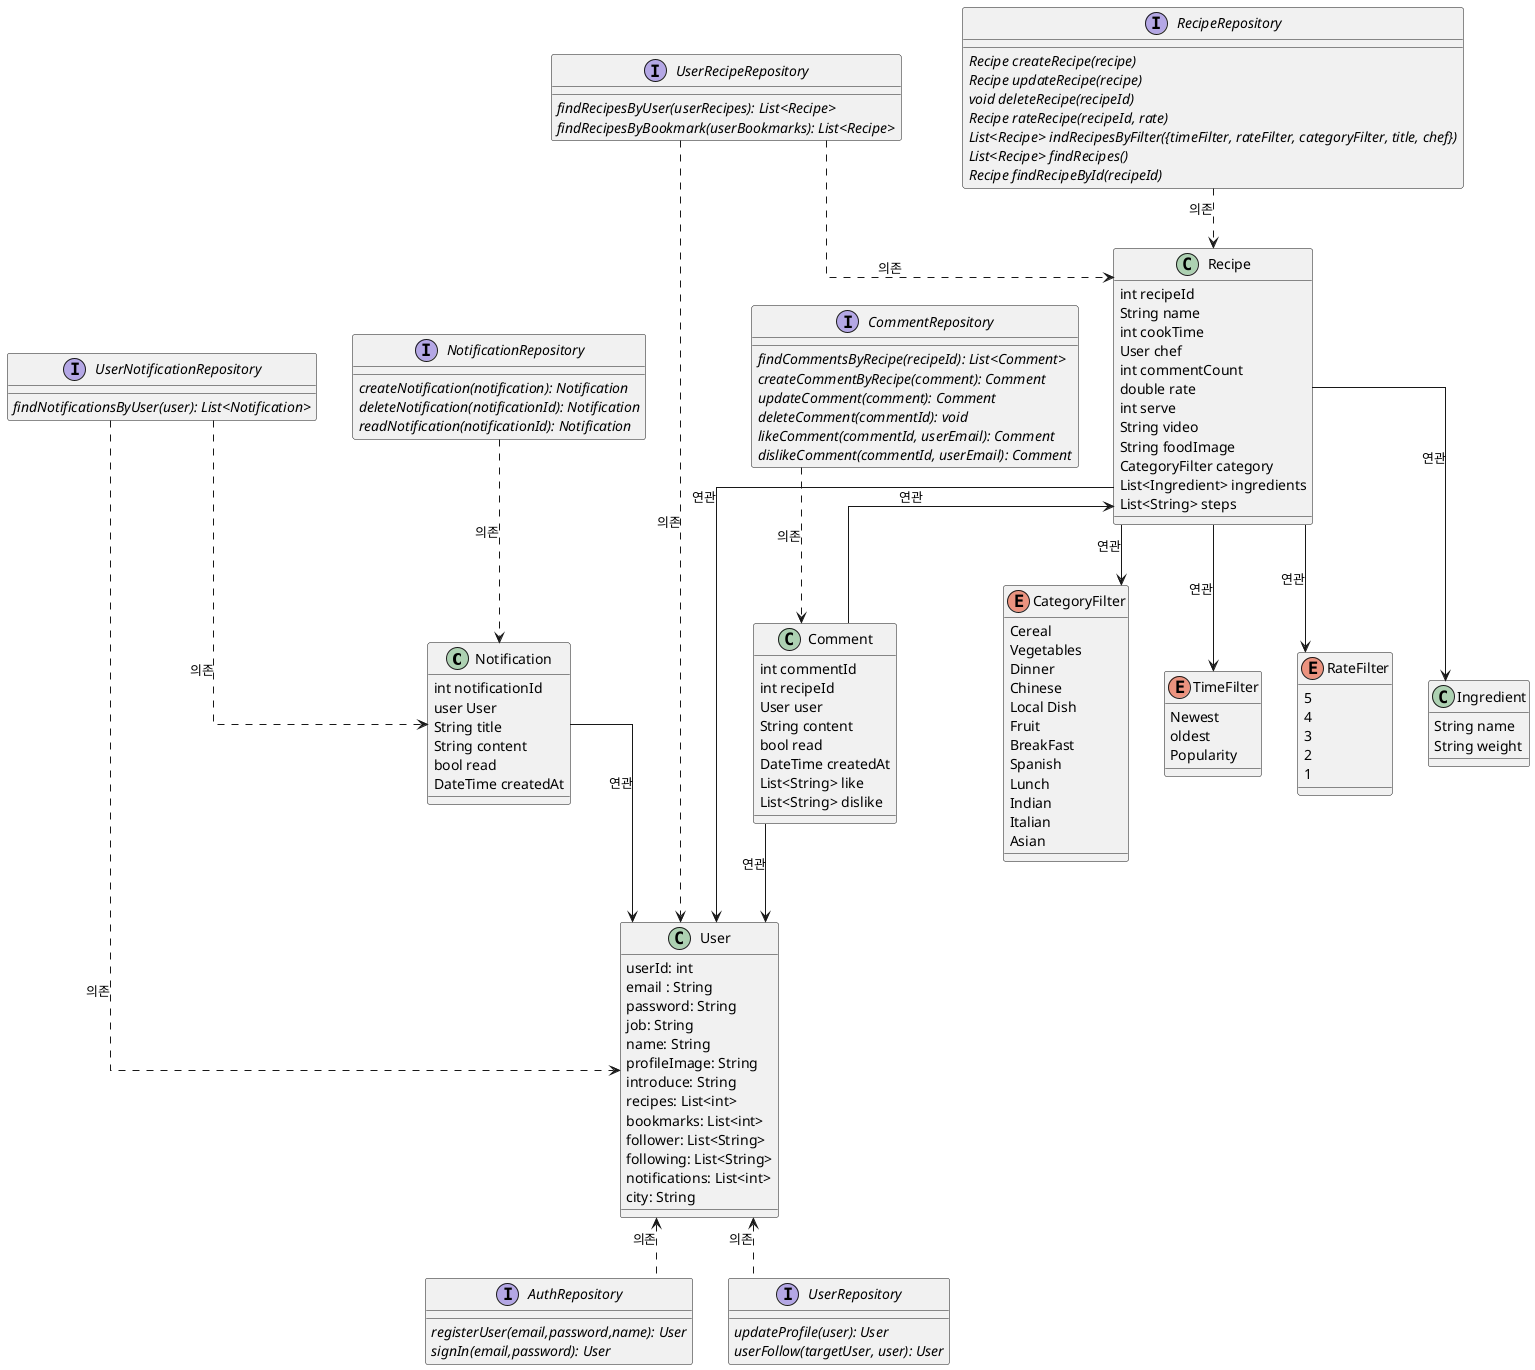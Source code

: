 @startuml
skinparam linetype ortho

class Notification{
int notificationId
user User
String title
String content
bool read
DateTime createdAt
}

interface UserNotificationRepository {
{abstract} findNotificationsByUser(user): List<Notification>
}

interface AuthRepository {
{abstract} registerUser(email,password,name): User
{abstract} signIn(email,password): User
}

interface UserRepository {
{abstract} updateProfile(user): User
{abstract} userFollow(targetUser, user): User
}

interface UserRecipeRepository {
{abstract} findRecipesByUser(userRecipes): List<Recipe>
{abstract} findRecipesByBookmark(userBookmarks): List<Recipe>
}

class User {
userId: int
email : String
password: String
job: String
name: String
profileImage: String
introduce: String
recipes: List<int>
bookmarks: List<int>
follower: List<String>
following: List<String>
notifications: List<int>
city: String
}

interface NotificationRepository{
{abstract} createNotification(notification): Notification
{abstract} deleteNotification(notificationId): Notification
{abstract} readNotification(notificationId): Notification
}


class Comment{
int commentId
int recipeId
User user
String content
bool read
DateTime createdAt
List<String> like
List<String> dislike
}



interface CommentRepository{
{abstract} findCommentsByRecipe(recipeId): List<Comment>
{abstract} createCommentByRecipe(comment): Comment
{abstract} updateComment(comment): Comment
{abstract} deleteComment(commentId): void
{abstract} likeComment(commentId, userEmail): Comment
{abstract} dislikeComment(commentId, userEmail): Comment
      }

enum CategoryFilter {
    Cereal
    Vegetables
    Dinner
    Chinese
    Local Dish
    Fruit
    BreakFast
    Spanish
    Lunch
    Indian
    Italian
    Asian
}

enum TimeFilter {
    Newest
    oldest
    Popularity
}

enum RateFilter {
    5
    4
    3
    2
    1
}

class Ingredient {
    String name
    String weight
}

class Recipe {
    int recipeId
    String name
    int cookTime
    User chef
    int commentCount
    double rate
    int serve
    String video
    String foodImage
    CategoryFilter category
    List<Ingredient> ingredients
    List<String> steps
}

interface RecipeRepository {
{abstract} Recipe createRecipe(recipe)
{abstract} Recipe updateRecipe(recipe)
{abstract} void deleteRecipe(recipeId)
{abstract} Recipe rateRecipe(recipeId, rate)
{abstract} List<Recipe> indRecipesByFilter({timeFilter, rateFilter, categoryFilter, title, chef})
{abstract} List<Recipe> findRecipes()
{abstract} Recipe findRecipeById(recipeId)
}

RecipeRepository ..> Recipe : 의존
UserRecipeRepository ..> Recipe : 의존
UserRecipeRepository ..> User : 의존

Recipe --> CategoryFilter : 연관
Recipe --> TimeFilter : 연관
Recipe --> RateFilter : 연관
Recipe --> Ingredient : 연관

Comment --> User : 연관
Recipe --> User : 연관
Recipe <-- Comment : 연관
Notification --> User : 연관
CommentRepository ..> Comment : 의존
NotificationRepository ..> Notification : 의존
UserNotificationRepository ..> Notification : 의존
UserNotificationRepository ..> User : 의존
User <.. AuthRepository: 의존
User <.. UserRepository: 의존

@enduml
